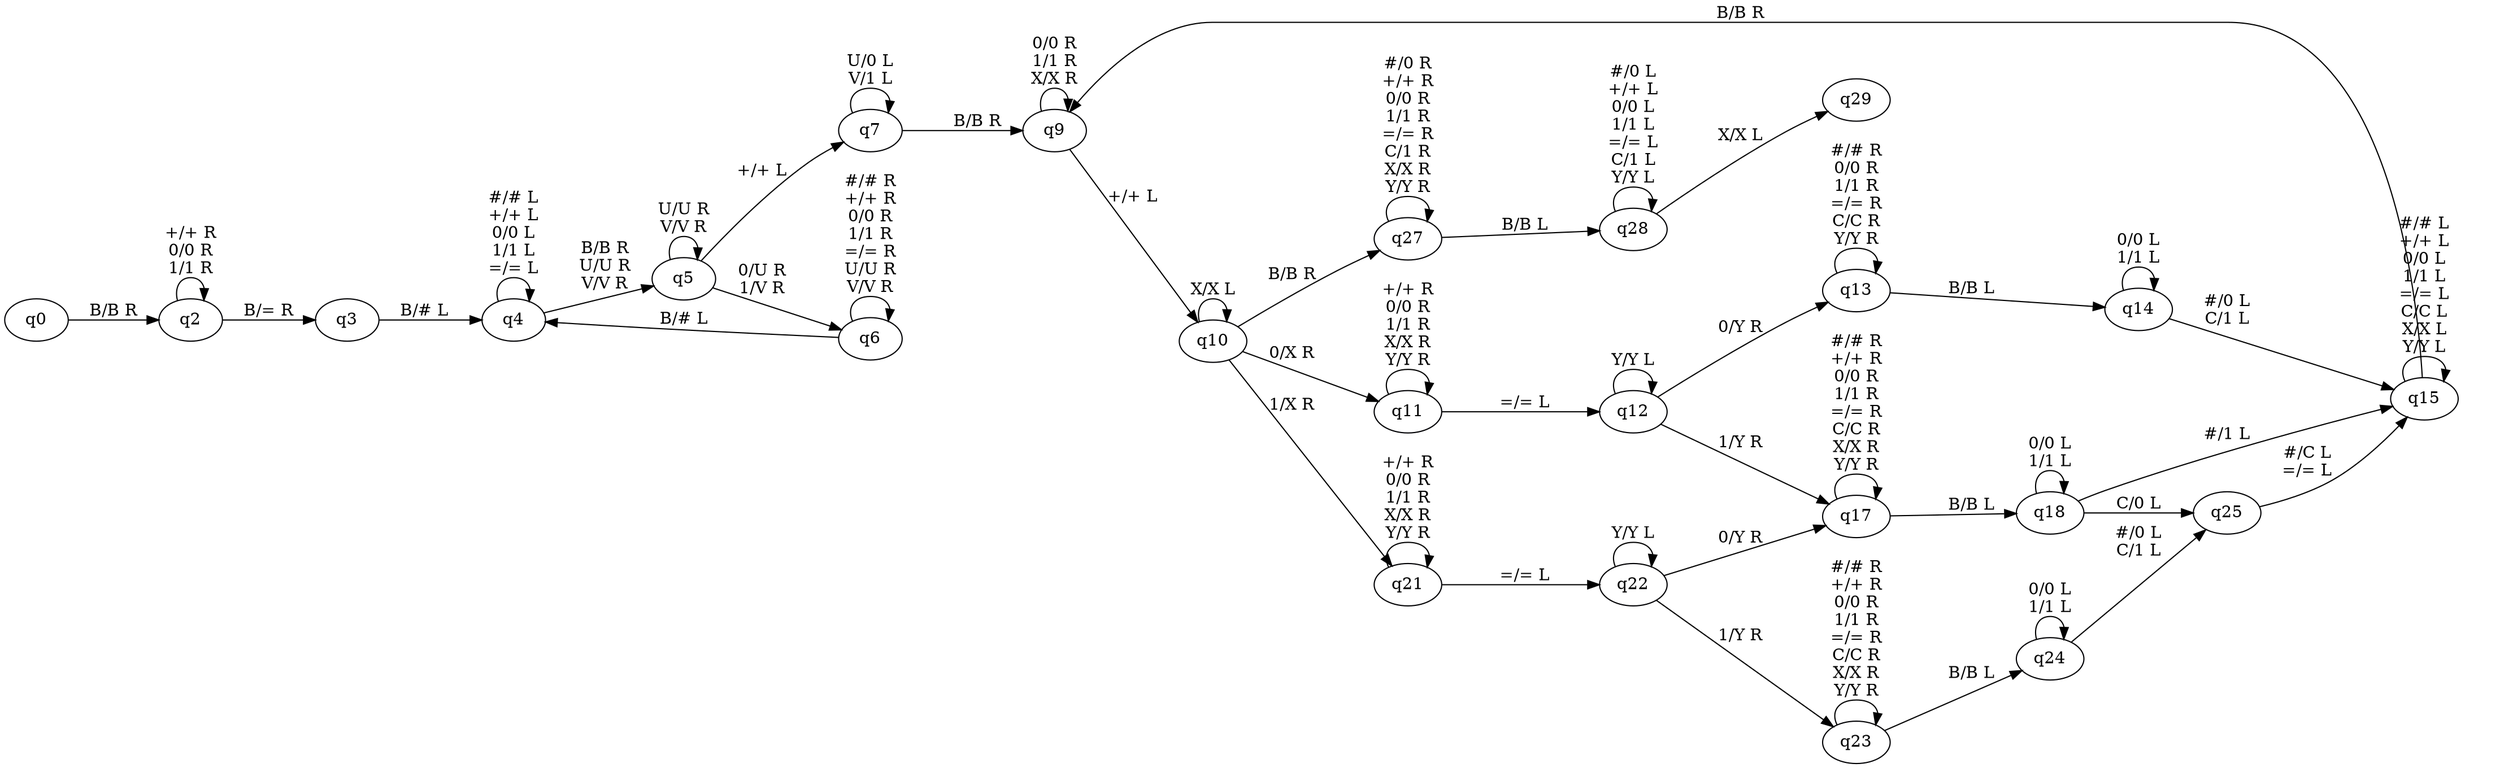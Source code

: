 digraph { 
 // dot -Tsvg gvFilename.gv -o gvImage.svg
 // states:q0,q10,q11,q12,q13,q14,q15,q17,q18,q2,q21,q22,q23,q24,q25,q27,q28,q29,q3,q4,q5,q6,q7,q9
   rankdir = LR
   q0 [color="#000003"];
   q10 [color="#000003"];
   q11 [color="#000003"];
   q12 [color="#000003"];
   q13 [color="#000003"];
   q14 [color="#000003"];
   q15 [color="#000003"];
   q17 [color="#000003"];
   q18 [color="#000003"];
   q2 [color="#000003"];
   q21 [color="#000003"];
   q22 [color="#000003"];
   q23 [color="#000003"];
   q24 [color="#000003"];
   q25 [color="#000003"];
   q27 [color="#000003"];
   q28 [color="#000003"];
   q29 [color="#000003"];
   q3 [color="#000003"];
   q4 [color="#000003"];
   q5 [color="#000003"];
   q6 [color="#000003"];
   q7 [color="#000003"];
   q9 [color="#000003"];
   q0 -> q2 [label="B/B R"]; 
   q10 -> q10 [label="X/X L"]; 
   q10 -> q11 [label="0/X R"]; 
   q10 -> q21 [label="1/X R"]; 
   q10 -> q27 [label="B/B R"]; 
   q11 -> q11 [label="+/+ R\n0/0 R\n1/1 R\nX/X R\nY/Y R"]; 
   q11 -> q12 [label="=/= L"]; 
   q12 -> q12 [label="Y/Y L"]; 
   q12 -> q13 [label="0/Y R"]; 
   q12 -> q17 [label="1/Y R"]; 
   q13 -> q13 [label="#/# R\n0/0 R\n1/1 R\n=/= R\nC/C R\nY/Y R"]; 
   q13 -> q14 [label="B/B L"]; 
   q14 -> q14 [label="0/0 L\n1/1 L"]; 
   q14 -> q15 [label="#/0 L\nC/1 L"]; 
   q15 -> q15 [label="#/# L\n+/+ L\n0/0 L\n1/1 L\n=/= L\nC/C L\nX/X L\nY/Y L"]; 
   q15 -> q9 [label="B/B R"]; 
   q17 -> q17 [label="#/# R\n+/+ R\n0/0 R\n1/1 R\n=/= R\nC/C R\nX/X R\nY/Y R"]; 
   q17 -> q18 [label="B/B L"]; 
   q18 -> q15 [label="#/1 L"]; 
   q18 -> q18 [label="0/0 L\n1/1 L"]; 
   q18 -> q25 [label="C/0 L"]; 
   q2 -> q2 [label="+/+ R\n0/0 R\n1/1 R"]; 
   q2 -> q3 [label="B/= R"]; 
   q21 -> q21 [label="+/+ R\n0/0 R\n1/1 R\nX/X R\nY/Y R"]; 
   q21 -> q22 [label="=/= L"]; 
   q22 -> q17 [label="0/Y R"]; 
   q22 -> q22 [label="Y/Y L"]; 
   q22 -> q23 [label="1/Y R"]; 
   q23 -> q23 [label="#/# R\n+/+ R\n0/0 R\n1/1 R\n=/= R\nC/C R\nX/X R\nY/Y R"]; 
   q23 -> q24 [label="B/B L"]; 
   q24 -> q24 [label="0/0 L\n1/1 L"]; 
   q24 -> q25 [label="#/0 L\nC/1 L"]; 
   q25 -> q15 [label="#/C L\n=/= L"]; 
   q27 -> q27 [label="#/0 R\n+/+ R\n0/0 R\n1/1 R\n=/= R\nC/1 R\nX/X R\nY/Y R"]; 
   q27 -> q28 [label="B/B L"]; 
   q28 -> q28 [label="#/0 L\n+/+ L\n0/0 L\n1/1 L\n=/= L\nC/1 L\nY/Y L"]; 
   q28 -> q29 [label="X/X L"]; 
   q3 -> q4 [label="B/# L"]; 
   q4 -> q4 [label="#/# L\n+/+ L\n0/0 L\n1/1 L\n=/= L"]; 
   q4 -> q5 [label="B/B R\nU/U R\nV/V R"]; 
   q5 -> q5 [label="U/U R\nV/V R"]; 
   q5 -> q6 [label="0/U R\n1/V R"]; 
   q5 -> q7 [label="+/+ L"]; 
   q6 -> q4 [label="B/# L"]; 
   q6 -> q6 [label="#/# R\n+/+ R\n0/0 R\n1/1 R\n=/= R\nU/U R\nV/V R"]; 
   q7 -> q7 [label="U/0 L\nV/1 L"]; 
   q7 -> q9 [label="B/B R"]; 
   q9 -> q10 [label="+/+ L"]; 
   q9 -> q9 [label="0/0 R\n1/1 R\nX/X R"]; 
}

